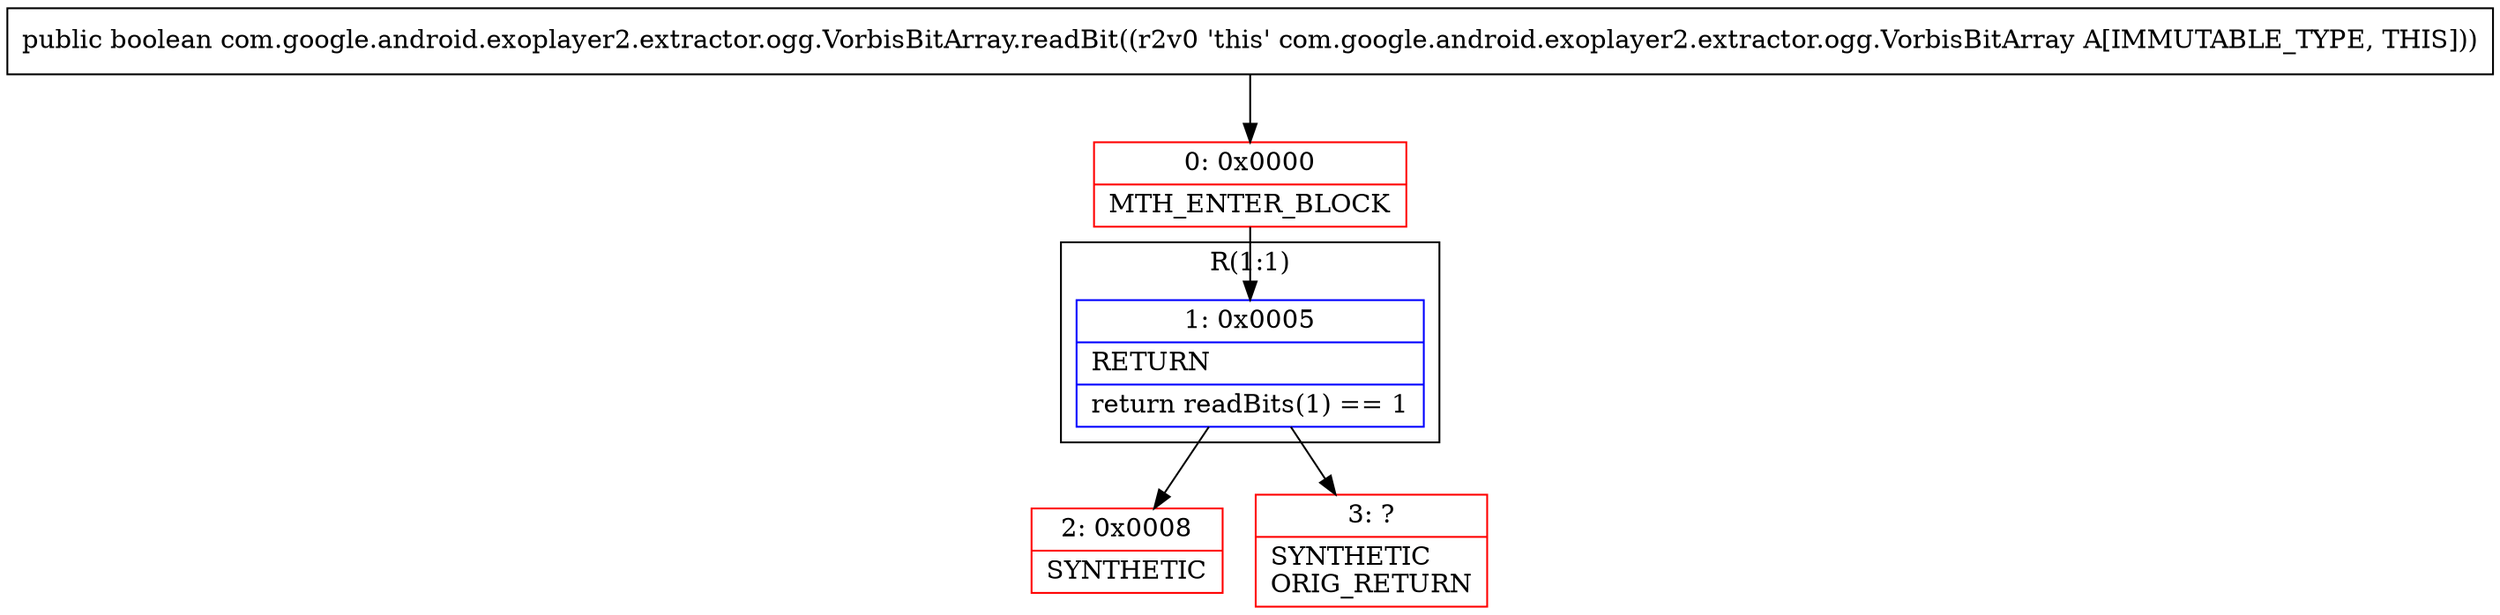 digraph "CFG forcom.google.android.exoplayer2.extractor.ogg.VorbisBitArray.readBit()Z" {
subgraph cluster_Region_891044438 {
label = "R(1:1)";
node [shape=record,color=blue];
Node_1 [shape=record,label="{1\:\ 0x0005|RETURN\l|return readBits(1) == 1\l}"];
}
Node_0 [shape=record,color=red,label="{0\:\ 0x0000|MTH_ENTER_BLOCK\l}"];
Node_2 [shape=record,color=red,label="{2\:\ 0x0008|SYNTHETIC\l}"];
Node_3 [shape=record,color=red,label="{3\:\ ?|SYNTHETIC\lORIG_RETURN\l}"];
MethodNode[shape=record,label="{public boolean com.google.android.exoplayer2.extractor.ogg.VorbisBitArray.readBit((r2v0 'this' com.google.android.exoplayer2.extractor.ogg.VorbisBitArray A[IMMUTABLE_TYPE, THIS])) }"];
MethodNode -> Node_0;
Node_1 -> Node_2;
Node_1 -> Node_3;
Node_0 -> Node_1;
}

